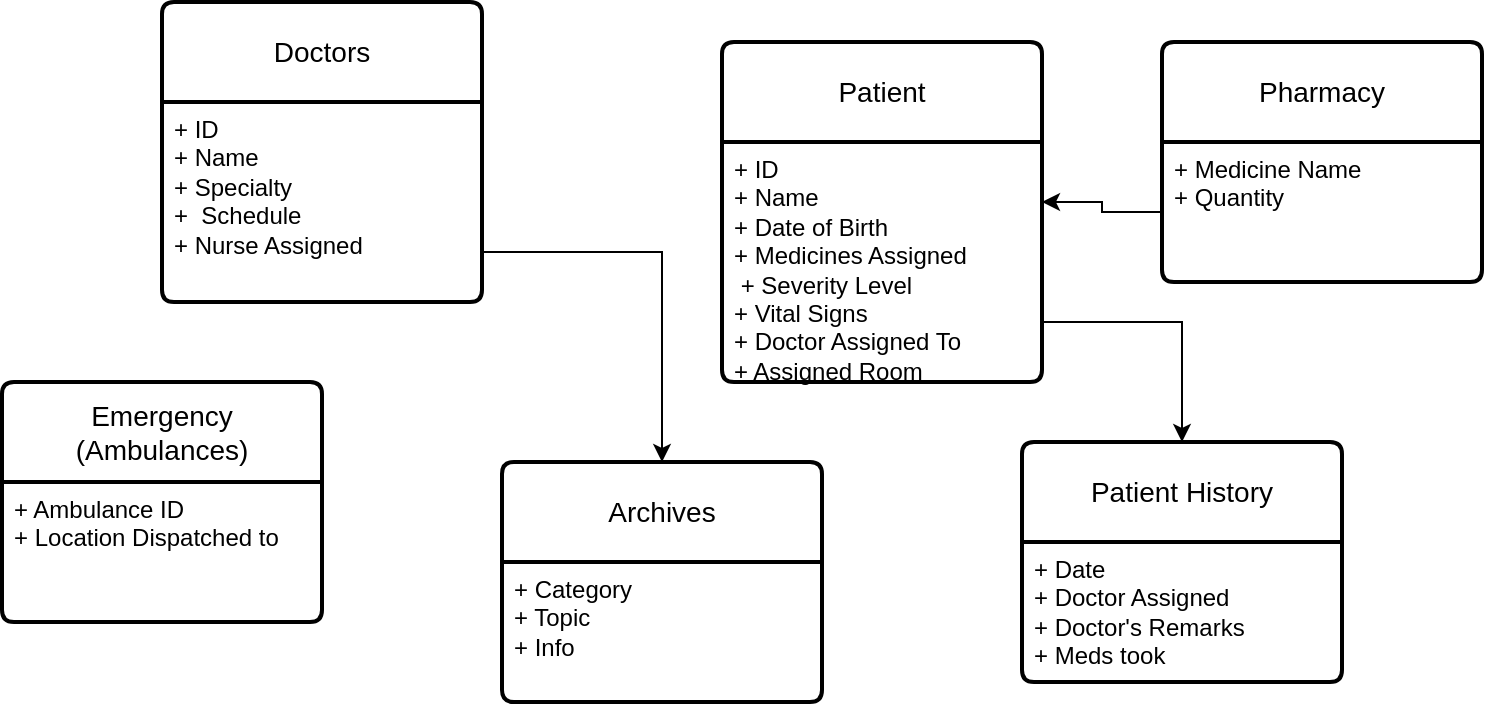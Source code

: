 <mxfile version="24.7.1" type="device">
  <diagram name="Page-1" id="xQoXVqMD-KFtI3_ND9tm">
    <mxGraphModel dx="794" dy="1512" grid="1" gridSize="10" guides="1" tooltips="1" connect="1" arrows="1" fold="1" page="1" pageScale="1" pageWidth="850" pageHeight="1100" math="0" shadow="0">
      <root>
        <mxCell id="0" />
        <mxCell id="1" parent="0" />
        <mxCell id="KemP2_x-M36B10j5vHPz-1" value="Pharmacy" style="swimlane;childLayout=stackLayout;horizontal=1;startSize=50;horizontalStack=0;rounded=1;fontSize=14;fontStyle=0;strokeWidth=2;resizeParent=0;resizeLast=1;shadow=0;dashed=0;align=center;arcSize=4;whiteSpace=wrap;html=1;" vertex="1" parent="1">
          <mxGeometry x="740" y="10" width="160" height="120" as="geometry" />
        </mxCell>
        <mxCell id="KemP2_x-M36B10j5vHPz-2" value="+ Medicine Name&lt;br&gt;+ Quantity" style="align=left;strokeColor=none;fillColor=none;spacingLeft=4;fontSize=12;verticalAlign=top;resizable=0;rotatable=0;part=1;html=1;" vertex="1" parent="KemP2_x-M36B10j5vHPz-1">
          <mxGeometry y="50" width="160" height="70" as="geometry" />
        </mxCell>
        <mxCell id="KemP2_x-M36B10j5vHPz-3" value="Archives" style="swimlane;childLayout=stackLayout;horizontal=1;startSize=50;horizontalStack=0;rounded=1;fontSize=14;fontStyle=0;strokeWidth=2;resizeParent=0;resizeLast=1;shadow=0;dashed=0;align=center;arcSize=4;whiteSpace=wrap;html=1;" vertex="1" parent="1">
          <mxGeometry x="410" y="220" width="160" height="120" as="geometry" />
        </mxCell>
        <mxCell id="KemP2_x-M36B10j5vHPz-4" value="+ Category&lt;br&gt;+ Topic&lt;br&gt;+ Info" style="align=left;strokeColor=none;fillColor=none;spacingLeft=4;fontSize=12;verticalAlign=top;resizable=0;rotatable=0;part=1;html=1;" vertex="1" parent="KemP2_x-M36B10j5vHPz-3">
          <mxGeometry y="50" width="160" height="70" as="geometry" />
        </mxCell>
        <mxCell id="KemP2_x-M36B10j5vHPz-5" value="Doctors" style="swimlane;childLayout=stackLayout;horizontal=1;startSize=50;horizontalStack=0;rounded=1;fontSize=14;fontStyle=0;strokeWidth=2;resizeParent=0;resizeLast=1;shadow=0;dashed=0;align=center;arcSize=4;whiteSpace=wrap;html=1;" vertex="1" parent="1">
          <mxGeometry x="240" y="-10" width="160" height="150" as="geometry">
            <mxRectangle x="290" y="30" width="90" height="50" as="alternateBounds" />
          </mxGeometry>
        </mxCell>
        <mxCell id="KemP2_x-M36B10j5vHPz-6" value="+ ID&lt;br&gt;+ Name&lt;br&gt;+ Specialty&lt;br&gt;+&amp;nbsp; Schedule&lt;br&gt;+ Nurse Assigned&amp;nbsp;" style="align=left;strokeColor=none;fillColor=none;spacingLeft=4;fontSize=12;verticalAlign=top;resizable=0;rotatable=0;part=1;html=1;" vertex="1" parent="KemP2_x-M36B10j5vHPz-5">
          <mxGeometry y="50" width="160" height="100" as="geometry" />
        </mxCell>
        <mxCell id="KemP2_x-M36B10j5vHPz-8" style="edgeStyle=orthogonalEdgeStyle;rounded=0;orthogonalLoop=1;jettySize=auto;html=1;exitX=1;exitY=0.75;exitDx=0;exitDy=0;" edge="1" parent="1" source="KemP2_x-M36B10j5vHPz-6" target="KemP2_x-M36B10j5vHPz-3">
          <mxGeometry relative="1" as="geometry" />
        </mxCell>
        <mxCell id="KemP2_x-M36B10j5vHPz-9" value="Patient" style="swimlane;childLayout=stackLayout;horizontal=1;startSize=50;horizontalStack=0;rounded=1;fontSize=14;fontStyle=0;strokeWidth=2;resizeParent=0;resizeLast=1;shadow=0;dashed=0;align=center;arcSize=4;whiteSpace=wrap;html=1;" vertex="1" parent="1">
          <mxGeometry x="520" y="10" width="160" height="170" as="geometry" />
        </mxCell>
        <mxCell id="KemP2_x-M36B10j5vHPz-10" value="+ ID&lt;br&gt;+ Name&lt;br&gt;+ Date of Birth&lt;br&gt;+ Medicines Assigned&lt;br&gt;&amp;nbsp;+ Severity Level&lt;br&gt;+ Vital Signs&lt;div&gt;+ Doctor Assigned To&lt;br&gt;+ Assigned Room&lt;/div&gt;" style="align=left;strokeColor=none;fillColor=none;spacingLeft=4;fontSize=12;verticalAlign=top;resizable=0;rotatable=0;part=1;html=1;" vertex="1" parent="KemP2_x-M36B10j5vHPz-9">
          <mxGeometry y="50" width="160" height="120" as="geometry" />
        </mxCell>
        <mxCell id="KemP2_x-M36B10j5vHPz-11" value="Patient History" style="swimlane;childLayout=stackLayout;horizontal=1;startSize=50;horizontalStack=0;rounded=1;fontSize=14;fontStyle=0;strokeWidth=2;resizeParent=0;resizeLast=1;shadow=0;dashed=0;align=center;arcSize=4;whiteSpace=wrap;html=1;" vertex="1" parent="1">
          <mxGeometry x="670" y="210" width="160" height="120" as="geometry" />
        </mxCell>
        <mxCell id="KemP2_x-M36B10j5vHPz-12" value="+ Date&lt;br&gt;+ Doctor Assigned&lt;br&gt;+ Doctor&#39;s Remarks&lt;br&gt;+ Meds took" style="align=left;strokeColor=none;fillColor=none;spacingLeft=4;fontSize=12;verticalAlign=top;resizable=0;rotatable=0;part=1;html=1;" vertex="1" parent="KemP2_x-M36B10j5vHPz-11">
          <mxGeometry y="50" width="160" height="70" as="geometry" />
        </mxCell>
        <mxCell id="KemP2_x-M36B10j5vHPz-13" style="edgeStyle=orthogonalEdgeStyle;rounded=0;orthogonalLoop=1;jettySize=auto;html=1;exitX=1;exitY=0.75;exitDx=0;exitDy=0;" edge="1" parent="1" source="KemP2_x-M36B10j5vHPz-10" target="KemP2_x-M36B10j5vHPz-11">
          <mxGeometry relative="1" as="geometry" />
        </mxCell>
        <mxCell id="KemP2_x-M36B10j5vHPz-14" style="edgeStyle=orthogonalEdgeStyle;rounded=0;orthogonalLoop=1;jettySize=auto;html=1;exitX=0;exitY=0.5;exitDx=0;exitDy=0;entryX=1;entryY=0.25;entryDx=0;entryDy=0;" edge="1" parent="1" source="KemP2_x-M36B10j5vHPz-2" target="KemP2_x-M36B10j5vHPz-10">
          <mxGeometry relative="1" as="geometry" />
        </mxCell>
        <mxCell id="KemP2_x-M36B10j5vHPz-18" value="Emergency (Ambulances)" style="swimlane;childLayout=stackLayout;horizontal=1;startSize=50;horizontalStack=0;rounded=1;fontSize=14;fontStyle=0;strokeWidth=2;resizeParent=0;resizeLast=1;shadow=0;dashed=0;align=center;arcSize=4;whiteSpace=wrap;html=1;" vertex="1" parent="1">
          <mxGeometry x="160" y="180" width="160" height="120" as="geometry" />
        </mxCell>
        <mxCell id="KemP2_x-M36B10j5vHPz-19" value="+ Ambulance ID&lt;br&gt;+ Location Dispatched to" style="align=left;strokeColor=none;fillColor=none;spacingLeft=4;fontSize=12;verticalAlign=top;resizable=0;rotatable=0;part=1;html=1;" vertex="1" parent="KemP2_x-M36B10j5vHPz-18">
          <mxGeometry y="50" width="160" height="70" as="geometry" />
        </mxCell>
      </root>
    </mxGraphModel>
  </diagram>
</mxfile>
